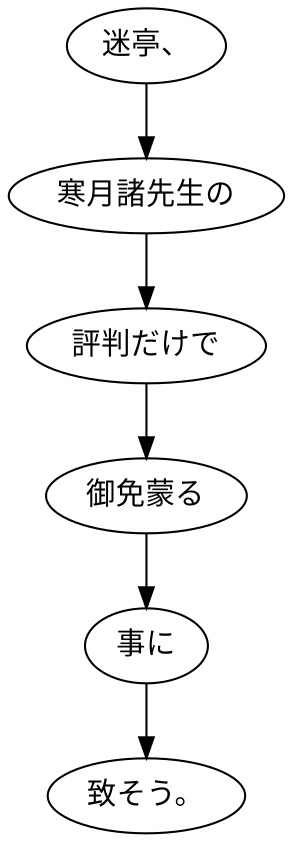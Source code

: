 digraph graph1332 {
	node0 [label="迷亭、"];
	node1 [label="寒月諸先生の"];
	node2 [label="評判だけで"];
	node3 [label="御免蒙る"];
	node4 [label="事に"];
	node5 [label="致そう。"];
	node0 -> node1;
	node1 -> node2;
	node2 -> node3;
	node3 -> node4;
	node4 -> node5;
}
